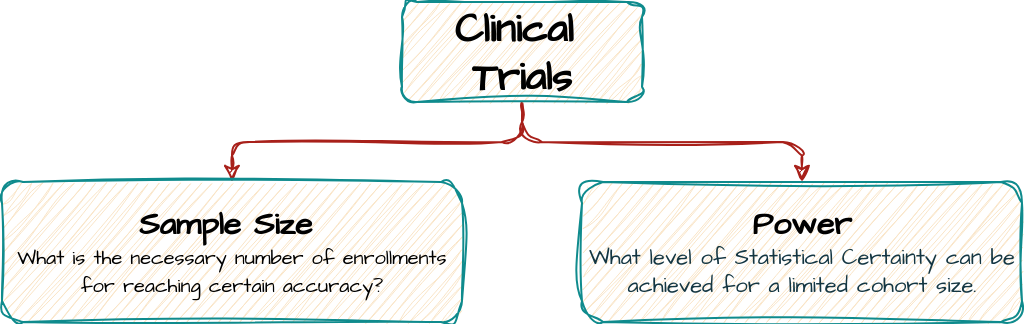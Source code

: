 <mxfile version="28.0.6">
  <diagram id="prtHgNgQTEPvFCAcTncT" name="Page-1">
    <mxGraphModel grid="1" page="1" gridSize="10" guides="1" tooltips="1" connect="1" arrows="1" fold="1" pageScale="1" pageWidth="1169" pageHeight="827" background="none" math="0" shadow="0">
      <root>
        <mxCell id="0" />
        <mxCell id="1" parent="0" />
        <mxCell id="sH1DaMiwmZ-A9qWfxqC6-3" value="" style="edgeStyle=orthogonalEdgeStyle;rounded=1;sketch=1;hachureGap=4;jiggle=2;curveFitting=1;orthogonalLoop=1;jettySize=auto;html=1;fontFamily=Architects Daughter;fontSource=https%3A%2F%2Ffonts.googleapis.com%2Fcss%3Ffamily%3DArchitects%2BDaughter;labelBackgroundColor=none;fontColor=default;strokeColor=#A8201A;" edge="1" parent="1" source="sH1DaMiwmZ-A9qWfxqC6-1" target="sH1DaMiwmZ-A9qWfxqC6-2">
          <mxGeometry relative="1" as="geometry" />
        </mxCell>
        <mxCell id="sH1DaMiwmZ-A9qWfxqC6-5" value="" style="edgeStyle=orthogonalEdgeStyle;rounded=1;sketch=1;hachureGap=4;jiggle=2;curveFitting=1;orthogonalLoop=1;jettySize=auto;html=1;fontFamily=Architects Daughter;fontSource=https%3A%2F%2Ffonts.googleapis.com%2Fcss%3Ffamily%3DArchitects%2BDaughter;labelBackgroundColor=none;fontColor=default;strokeColor=#A8201A;" edge="1" parent="1" source="sH1DaMiwmZ-A9qWfxqC6-1" target="sH1DaMiwmZ-A9qWfxqC6-4">
          <mxGeometry relative="1" as="geometry" />
        </mxCell>
        <mxCell id="sH1DaMiwmZ-A9qWfxqC6-1" value="&lt;font style=&quot;font-size: 20px; color: light-dark(rgb(0, 0, 0), rgb(51, 51, 255));&quot;&gt;&lt;b style=&quot;&quot;&gt;Clinical&amp;nbsp;&lt;/b&gt;&lt;/font&gt;&lt;div&gt;&lt;font style=&quot;font-size: 20px; color: light-dark(rgb(0, 0, 0), rgb(51, 51, 255));&quot;&gt;&lt;b style=&quot;&quot;&gt;Trials&lt;/b&gt;&lt;/font&gt;&lt;/div&gt;" style="rounded=1;whiteSpace=wrap;html=1;sketch=1;hachureGap=4;jiggle=2;curveFitting=1;fontFamily=Architects Daughter;fontSource=https%3A%2F%2Ffonts.googleapis.com%2Fcss%3Ffamily%3DArchitects%2BDaughter;labelBackgroundColor=none;fillColor=#FAE5C7;strokeColor=#0F8B8D;fontColor=#143642;" vertex="1" parent="1">
          <mxGeometry x="340" y="130" width="120" height="50" as="geometry" />
        </mxCell>
        <mxCell id="sH1DaMiwmZ-A9qWfxqC6-2" value="&lt;font style=&quot;font-size: 16px; color: light-dark(rgb(0, 0, 0), rgb(128, 255, 0));&quot;&gt;&lt;b style=&quot;&quot;&gt;Sample Size&amp;nbsp;&lt;/b&gt;&lt;/font&gt;&lt;div&gt;&lt;span style=&quot;background-color: transparent; color: light-dark(rgb(0, 0, 0), rgb(255, 255, 255));&quot;&gt;&lt;font style=&quot;font-size: 10px;&quot;&gt;What is the necessary number of enrollments for reaching certain accuracy?&lt;/font&gt;&lt;/span&gt;&lt;/div&gt;" style="whiteSpace=wrap;html=1;fontFamily=Architects Daughter;rounded=1;sketch=1;hachureGap=4;jiggle=2;curveFitting=1;fontSource=https%3A%2F%2Ffonts.googleapis.com%2Fcss%3Ffamily%3DArchitects%2BDaughter;labelBackgroundColor=none;fillColor=#FAE5C7;strokeColor=#0F8B8D;fontColor=#143642;" vertex="1" parent="1">
          <mxGeometry x="140" y="220" width="230" height="70" as="geometry" />
        </mxCell>
        <mxCell id="sH1DaMiwmZ-A9qWfxqC6-4" value="&lt;b&gt;&lt;font style=&quot;font-size: 16px; color: light-dark(rgb(0, 0, 0), rgb(255, 26, 59));&quot;&gt;Power&lt;/font&gt;&lt;/b&gt;&lt;div&gt;&lt;font style=&quot;font-size: 11px;&quot;&gt;What level of Statistical Certainty can be achieved for a limited cohort size.&lt;/font&gt;&lt;/div&gt;" style="whiteSpace=wrap;html=1;fontFamily=Architects Daughter;rounded=1;sketch=1;hachureGap=4;jiggle=2;curveFitting=1;fontSource=https%3A%2F%2Ffonts.googleapis.com%2Fcss%3Ffamily%3DArchitects%2BDaughter;labelBackgroundColor=none;fillColor=#FAE5C7;strokeColor=#0F8B8D;fontColor=#143642;" vertex="1" parent="1">
          <mxGeometry x="430" y="220" width="220" height="70" as="geometry" />
        </mxCell>
      </root>
    </mxGraphModel>
  </diagram>
</mxfile>
